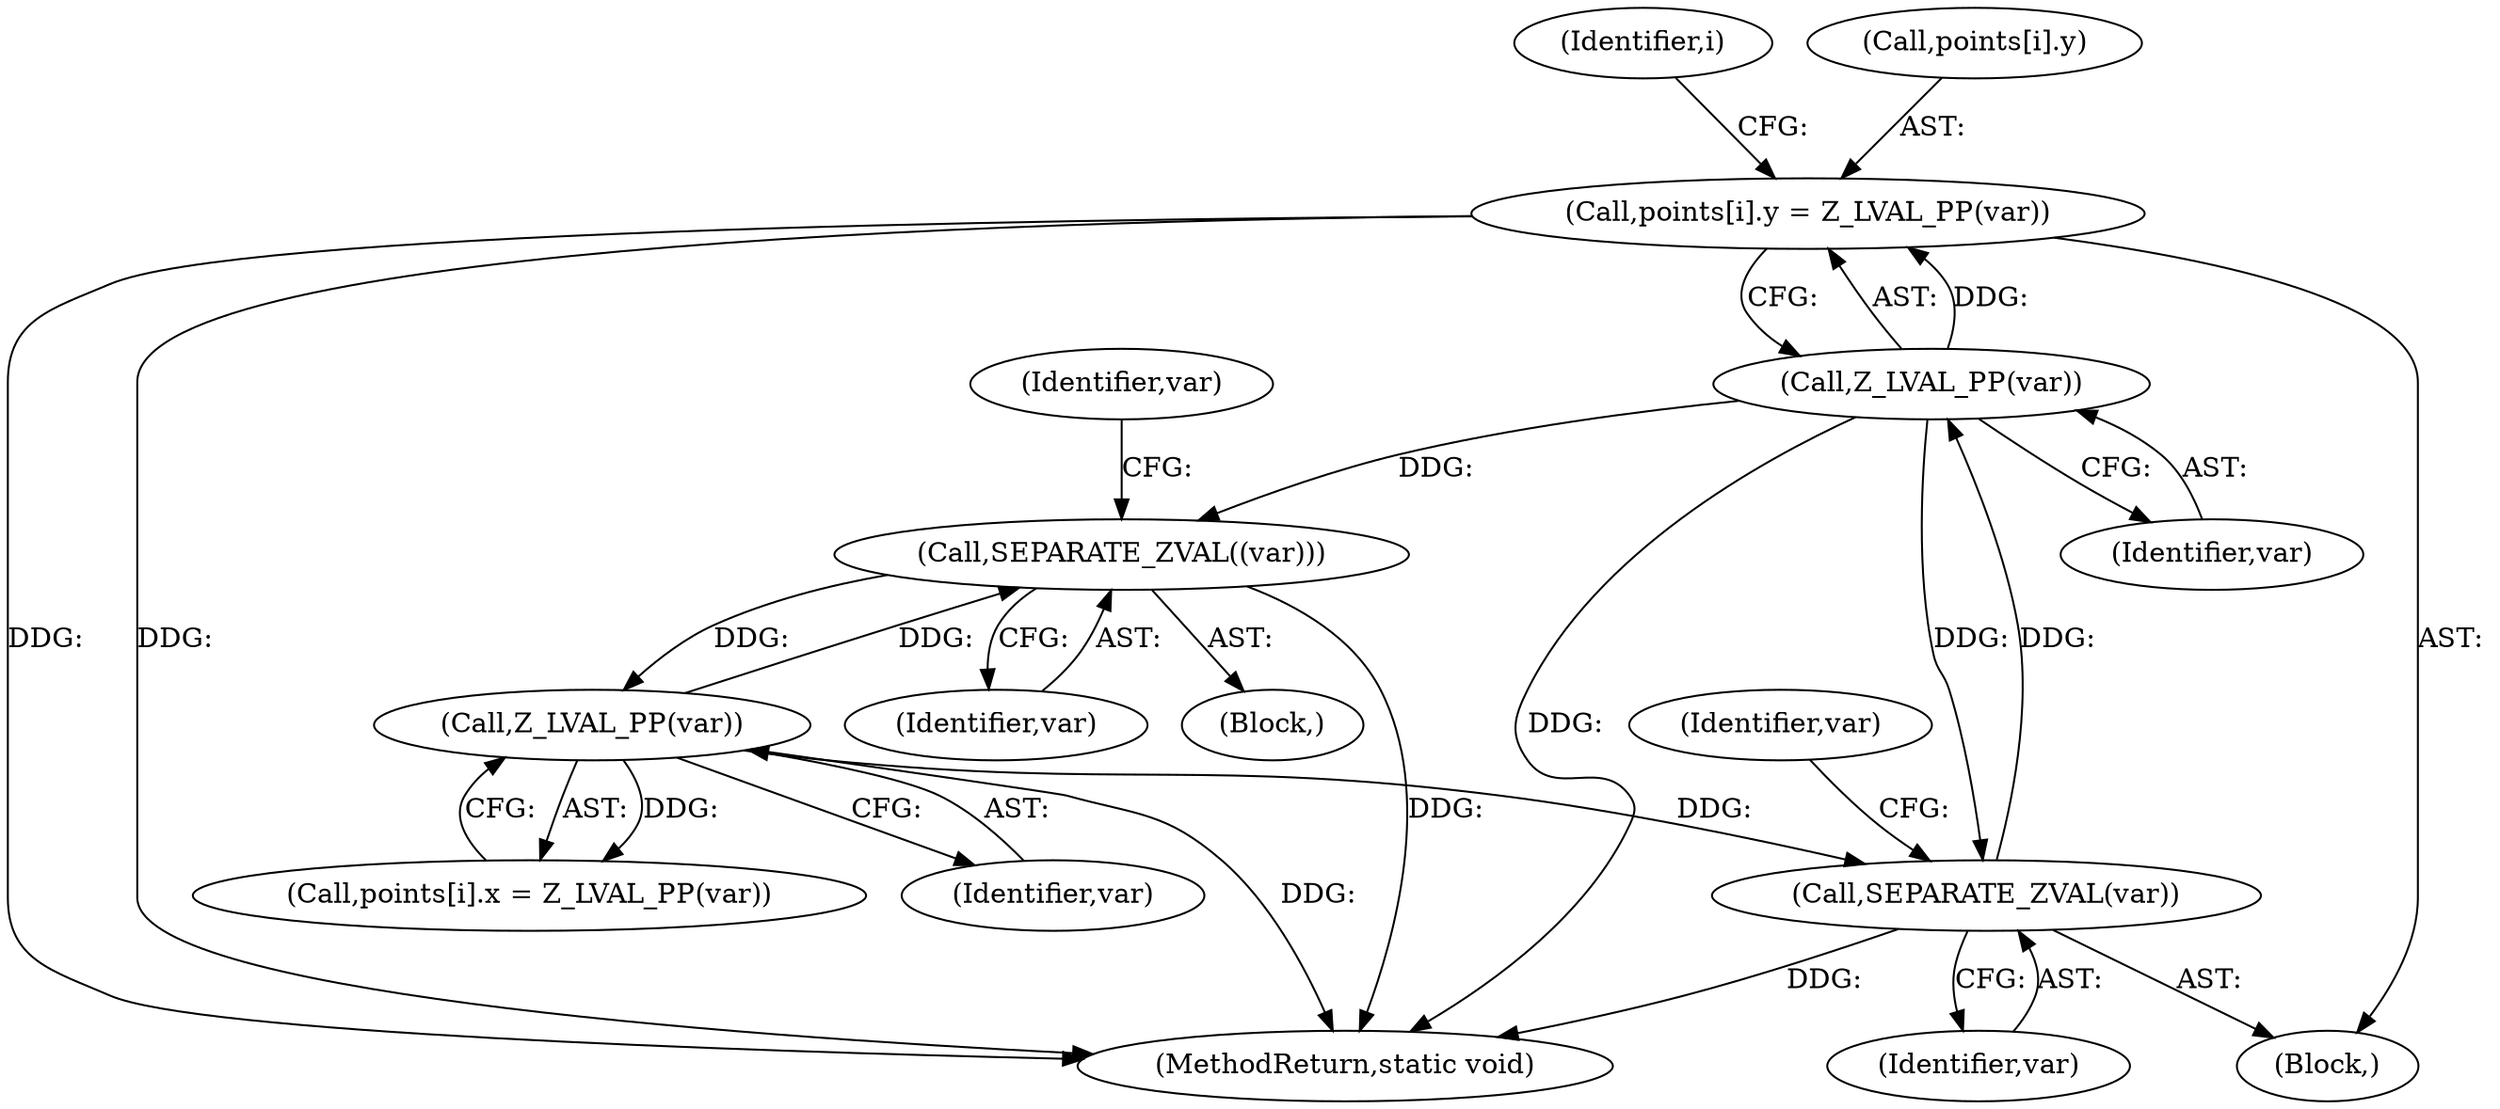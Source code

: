 digraph "1_php-src_2938329ce19cb8c4197dec146c3ec887c6f61d01_5@array" {
"1000227" [label="(Call,points[i].y = Z_LVAL_PP(var))"];
"1000233" [label="(Call,Z_LVAL_PP(var))"];
"1000222" [label="(Call,SEPARATE_ZVAL(var))"];
"1000204" [label="(Call,Z_LVAL_PP(var))"];
"1000193" [label="(Call,SEPARATE_ZVAL((var)))"];
"1000197" [label="(Identifier,var)"];
"1000193" [label="(Call,SEPARATE_ZVAL((var)))"];
"1000222" [label="(Call,SEPARATE_ZVAL(var))"];
"1000198" [label="(Call,points[i].x = Z_LVAL_PP(var))"];
"1000205" [label="(Identifier,var)"];
"1000204" [label="(Call,Z_LVAL_PP(var))"];
"1000223" [label="(Identifier,var)"];
"1000221" [label="(Block,)"];
"1000194" [label="(Identifier,var)"];
"1000227" [label="(Call,points[i].y = Z_LVAL_PP(var))"];
"1000177" [label="(Identifier,i)"];
"1000228" [label="(Call,points[i].y)"];
"1000226" [label="(Identifier,var)"];
"1000234" [label="(Identifier,var)"];
"1000192" [label="(Block,)"];
"1000233" [label="(Call,Z_LVAL_PP(var))"];
"1000253" [label="(MethodReturn,static void)"];
"1000227" -> "1000221"  [label="AST: "];
"1000227" -> "1000233"  [label="CFG: "];
"1000228" -> "1000227"  [label="AST: "];
"1000233" -> "1000227"  [label="AST: "];
"1000177" -> "1000227"  [label="CFG: "];
"1000227" -> "1000253"  [label="DDG: "];
"1000227" -> "1000253"  [label="DDG: "];
"1000233" -> "1000227"  [label="DDG: "];
"1000233" -> "1000234"  [label="CFG: "];
"1000234" -> "1000233"  [label="AST: "];
"1000233" -> "1000253"  [label="DDG: "];
"1000233" -> "1000193"  [label="DDG: "];
"1000233" -> "1000222"  [label="DDG: "];
"1000222" -> "1000233"  [label="DDG: "];
"1000222" -> "1000221"  [label="AST: "];
"1000222" -> "1000223"  [label="CFG: "];
"1000223" -> "1000222"  [label="AST: "];
"1000226" -> "1000222"  [label="CFG: "];
"1000222" -> "1000253"  [label="DDG: "];
"1000204" -> "1000222"  [label="DDG: "];
"1000204" -> "1000198"  [label="AST: "];
"1000204" -> "1000205"  [label="CFG: "];
"1000205" -> "1000204"  [label="AST: "];
"1000198" -> "1000204"  [label="CFG: "];
"1000204" -> "1000253"  [label="DDG: "];
"1000204" -> "1000193"  [label="DDG: "];
"1000204" -> "1000198"  [label="DDG: "];
"1000193" -> "1000204"  [label="DDG: "];
"1000193" -> "1000192"  [label="AST: "];
"1000193" -> "1000194"  [label="CFG: "];
"1000194" -> "1000193"  [label="AST: "];
"1000197" -> "1000193"  [label="CFG: "];
"1000193" -> "1000253"  [label="DDG: "];
}
